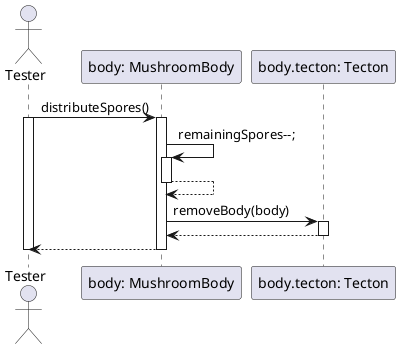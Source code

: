 @startuml Mushroom boy Last Spore

actor "Tester" as tester
participant "body: MushroomBody" as body
participant "body.tecton: Tecton" as tecton

tester -> body: distributeSpores()
activate tester
activate body

body -> body: remainingSpores--;
activate body
body--> body
deactivate body 

body -> tecton: removeBody(body)
activate tecton
tecton --> body
deactivate tecton


body --> tester
deactivate body
deactivate tester

@enduml